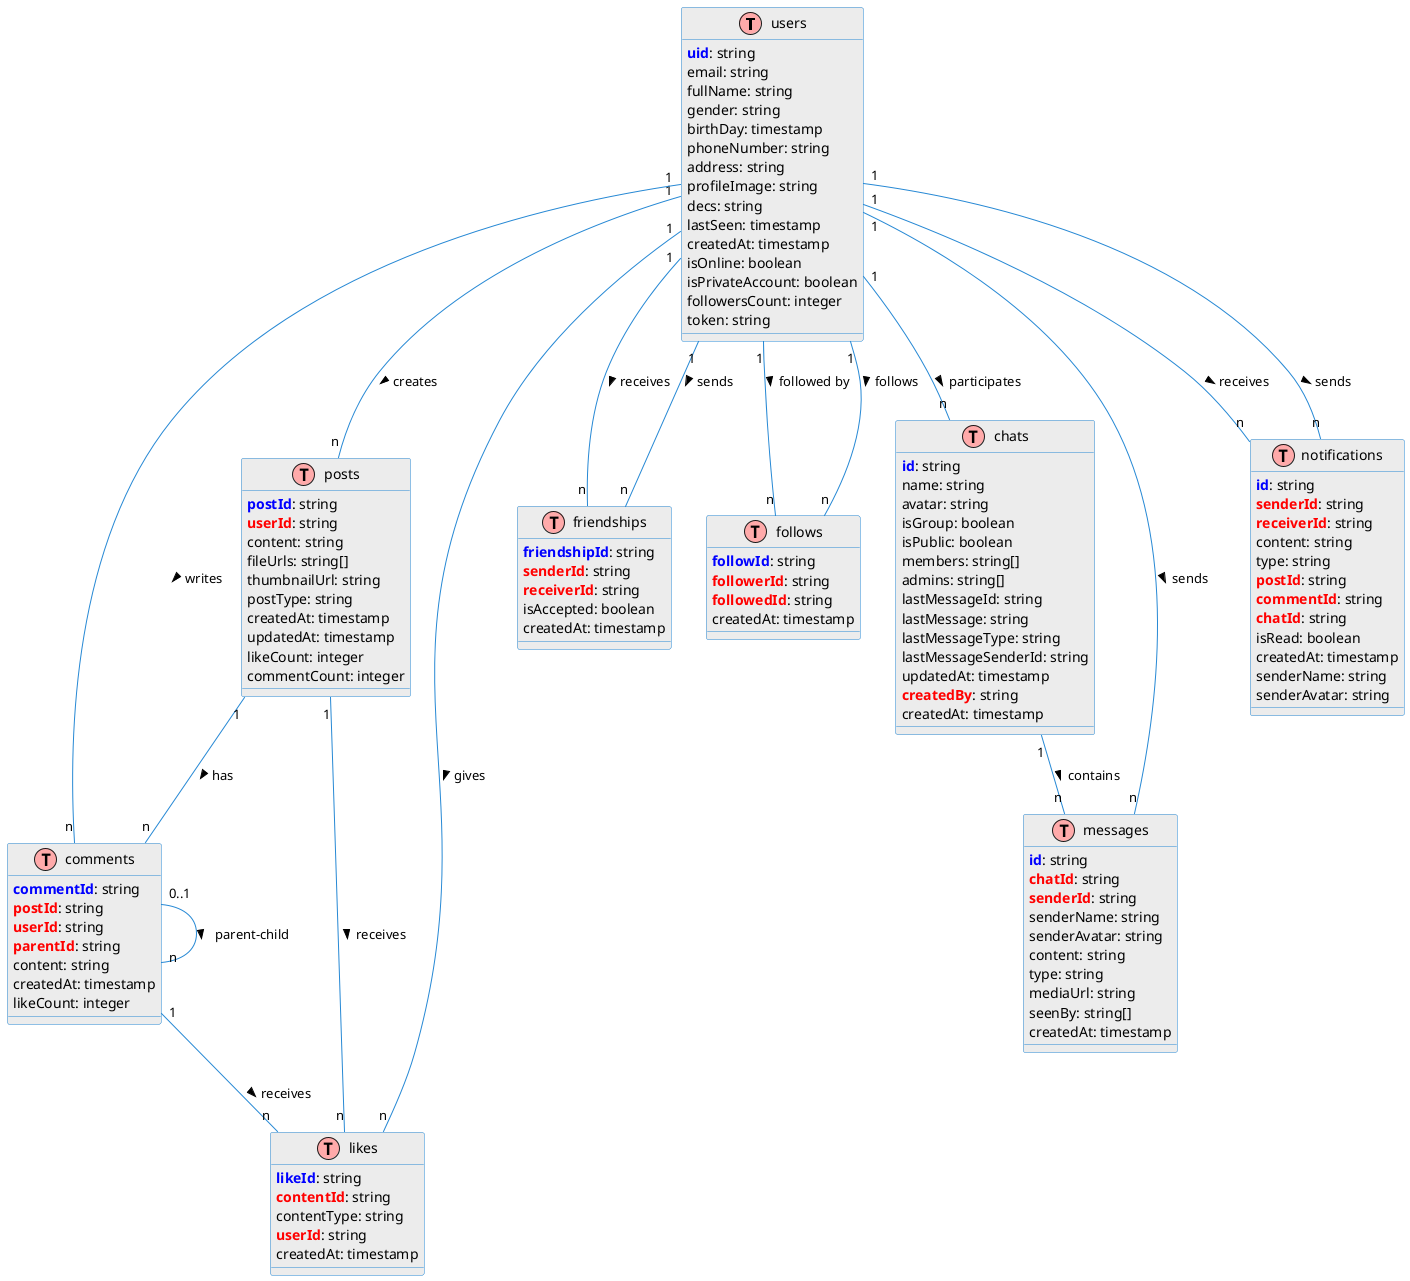 @startuml Social App ERD

' Định nghĩa style
!define Table(name,desc) class name as "desc" << (T,#FFAAAA) >>
!define FK(x) <color:red><b>x</b></color>
!define PK(x) <color:blue><b>x</b></color>

' Định nghĩa màu sắc
skinparam class {
    BackgroundColor #ECECEC
    ArrowColor #2688d4
    BorderColor #2688d4
}

' Bảng users
Table(users, "users") {
    PK(uid): string
    email: string
    fullName: string
    gender: string
    birthDay: timestamp
    phoneNumber: string
    address: string
    profileImage: string
    decs: string
    lastSeen: timestamp
    createdAt: timestamp
    isOnline: boolean
    isPrivateAccount: boolean
    followersCount: integer
    token: string
}

' Bảng posts
Table(posts, "posts") {
    PK(postId): string
    FK(userId): string
    content: string
    fileUrls: string[]
    thumbnailUrl: string
    postType: string
    createdAt: timestamp
    updatedAt: timestamp
    likeCount: integer
    commentCount: integer
}

' Bảng comments
Table(comments, "comments") {
    PK(commentId): string
    FK(postId): string
    FK(userId): string
    FK(parentId): string
    content: string
    createdAt: timestamp
    likeCount: integer
}

' Bảng likes
Table(likes, "likes") {
    PK(likeId): string
    FK(contentId): string
    contentType: string
    FK(userId): string
    createdAt: timestamp
}

' Bảng friendships
Table(friendships, "friendships") {
    PK(friendshipId): string
    FK(senderId): string
    FK(receiverId): string
    isAccepted: boolean
    createdAt: timestamp
}

' Bảng follows
Table(follows, "follows") {
    PK(followId): string
    FK(followerId): string
    FK(followedId): string
    createdAt: timestamp
}

' Bảng chats
Table(chats, "chats") {
    PK(id): string
    name: string
    avatar: string
    isGroup: boolean
    isPublic: boolean
    members: string[]
    admins: string[]
    lastMessageId: string
    lastMessage: string
    lastMessageType: string
    lastMessageSenderId: string
    updatedAt: timestamp
    FK(createdBy): string
    createdAt: timestamp
}

' Bảng messages
Table(messages, "messages") {
    PK(id): string
    FK(chatId): string
    FK(senderId): string
    senderName: string
    senderAvatar: string
    content: string
    type: string
    mediaUrl: string
    seenBy: string[]
    createdAt: timestamp
}

' Bảng notifications
Table(notifications, "notifications") {
    PK(id): string
    FK(senderId): string
    FK(receiverId): string
    content: string
    type: string
    FK(postId): string
    FK(commentId): string
    FK(chatId): string
    isRead: boolean
    createdAt: timestamp
    senderName: string
    senderAvatar: string
}

' Mối quan hệ
users "1" -- "n" posts : creates >
users "1" -- "n" comments : writes >
users "1" -- "n" likes : gives >
posts "1" -- "n" comments : has >
posts "1" -- "n" likes : receives >
comments "1" -- "n" likes : receives >
comments "0..1" -- "n" comments : parent-child >
users "1" -- "n" friendships : sends >
users "1" -- "n" friendships : receives >
users "1" -- "n" follows : follows >
users "1" -- "n" follows : followed by >
users "1" -- "n" chats : participates >
users "1" -- "n" messages : sends >
chats "1" -- "n" messages : contains >
users "1" -- "n" notifications : sends >
users "1" -- "n" notifications : receives >

@enduml 